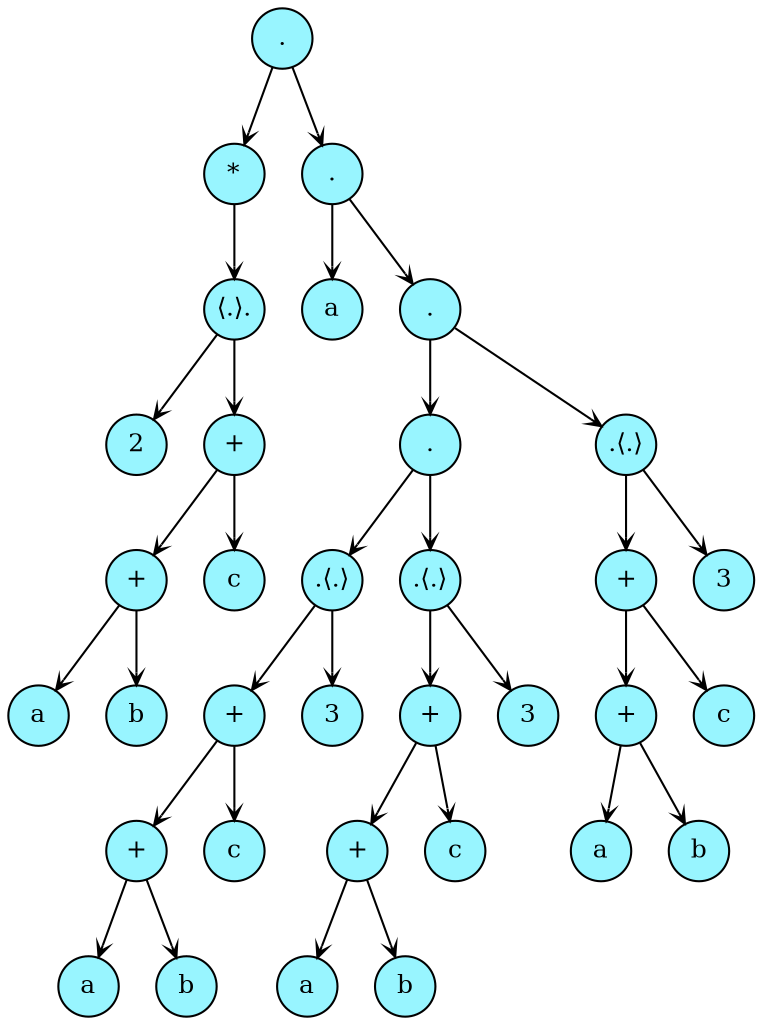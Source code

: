 digraph
{
  edge [arrowhead = vee, arrowsize = .6]
  node [fontsize = 12, fillcolor = cadetblue1, shape = circle, style = "filled,rounded", height = 0.4, width = 0.4, fixedsize = true]

  3 [label="2"]
  6 [label="a"]
  7 [label="b"]
  5 [label="+"]
  5 -> 6
  5 -> 7
  8 [label="c"]
  4 [label="+"]
  4 -> 5
  4 -> 8
  2 [label="⟨.⟩."]
  2 -> 3
  2 -> 4
  1 [label="*"]
  1 -> 2
  10 [label="a"]
  16 [label="a"]
  17 [label="b"]
  15 [label="+"]
  15 -> 16
  15 -> 17
  18 [label="c"]
  14 [label="+"]
  14 -> 15
  14 -> 18
  19 [label="3"]
  13 [label=".⟨.⟩"]
  13 -> 14
  13 -> 19
  23 [label="a"]
  24 [label="b"]
  22 [label="+"]
  22 -> 23
  22 -> 24
  25 [label="c"]
  21 [label="+"]
  21 -> 22
  21 -> 25
  26 [label="3"]
  20 [label=".⟨.⟩"]
  20 -> 21
  20 -> 26
  12 [label="."]
  12 -> 13
  12 -> 20
  30 [label="a"]
  31 [label="b"]
  29 [label="+"]
  29 -> 30
  29 -> 31
  32 [label="c"]
  28 [label="+"]
  28 -> 29
  28 -> 32
  33 [label="3"]
  27 [label=".⟨.⟩"]
  27 -> 28
  27 -> 33
  11 [label="."]
  11 -> 12
  11 -> 27
  9 [label="."]
  9 -> 10
  9 -> 11
  0 [label="."]
  0 -> 1
  0 -> 9
}

